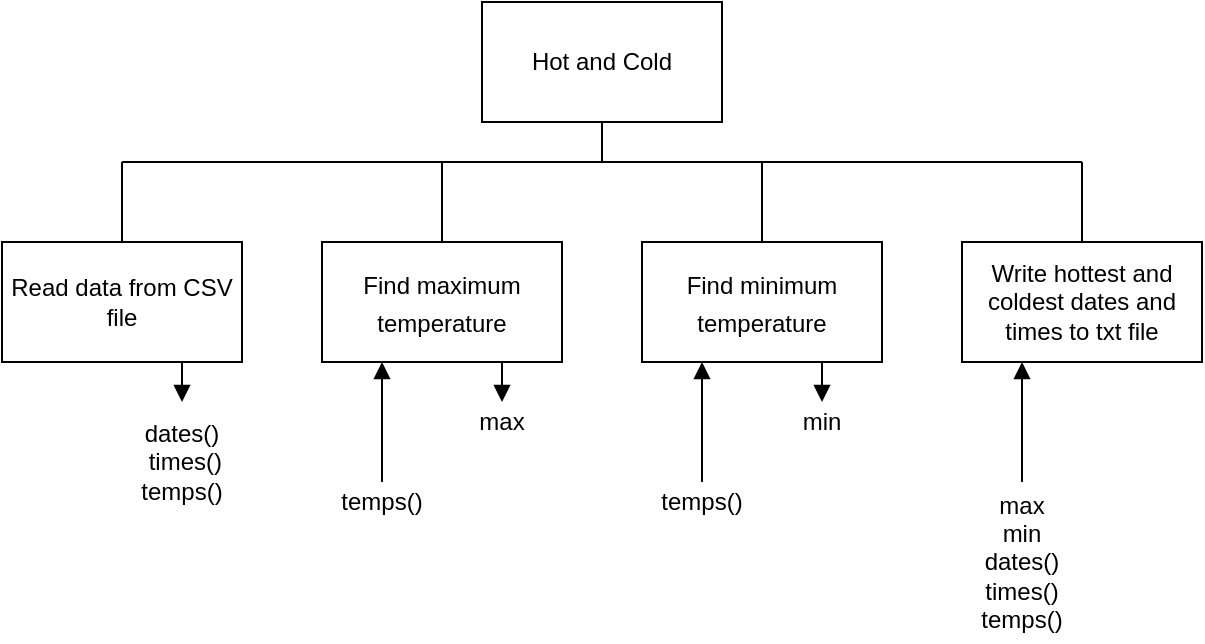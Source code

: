 <mxfile version="20.3.0" type="device" pages="3"><diagram name="Hot &amp; Cold" id="cl8i8KJyAoIzoCyJI0mC"><mxGraphModel dx="870" dy="697" grid="1" gridSize="10" guides="1" tooltips="1" connect="1" arrows="1" fold="1" page="1" pageScale="1" pageWidth="1169" pageHeight="827" math="0" shadow="0"><root><mxCell id="smLVVsibKz0jph2Osx5H-0"/><mxCell id="smLVVsibKz0jph2Osx5H-1" parent="smLVVsibKz0jph2Osx5H-0"/><mxCell id="39EUeBVWaO43WLmgeX-X-4" style="edgeStyle=orthogonalEdgeStyle;rounded=0;orthogonalLoop=1;jettySize=auto;html=1;exitX=0.5;exitY=1;exitDx=0;exitDy=0;endArrow=none;endFill=0;" parent="smLVVsibKz0jph2Osx5H-1" source="smLVVsibKz0jph2Osx5H-2" edge="1"><mxGeometry relative="1" as="geometry"><mxPoint x="520" y="240" as="targetPoint"/></mxGeometry></mxCell><mxCell id="smLVVsibKz0jph2Osx5H-2" value="Hot and Cold" style="rounded=0;whiteSpace=wrap;html=1;" parent="smLVVsibKz0jph2Osx5H-1" vertex="1"><mxGeometry x="460" y="160" width="120" height="60" as="geometry"/></mxCell><mxCell id="smLVVsibKz0jph2Osx5H-3" style="edgeStyle=orthogonalEdgeStyle;rounded=0;orthogonalLoop=1;jettySize=auto;html=1;exitX=0.75;exitY=1;exitDx=0;exitDy=0;endArrow=block;endFill=1;" parent="smLVVsibKz0jph2Osx5H-1" source="smLVVsibKz0jph2Osx5H-5" edge="1"><mxGeometry relative="1" as="geometry"><mxPoint x="310" y="360" as="targetPoint"/></mxGeometry></mxCell><mxCell id="smLVVsibKz0jph2Osx5H-4" style="edgeStyle=orthogonalEdgeStyle;rounded=0;orthogonalLoop=1;jettySize=auto;html=1;exitX=0.5;exitY=0;exitDx=0;exitDy=0;startArrow=none;startFill=0;endArrow=none;endFill=0;" parent="smLVVsibKz0jph2Osx5H-1" source="smLVVsibKz0jph2Osx5H-5" edge="1"><mxGeometry relative="1" as="geometry"><mxPoint x="280" y="240" as="targetPoint"/></mxGeometry></mxCell><mxCell id="smLVVsibKz0jph2Osx5H-5" value="Read data from CSV file" style="rounded=0;whiteSpace=wrap;html=1;" parent="smLVVsibKz0jph2Osx5H-1" vertex="1"><mxGeometry x="220" y="280" width="120" height="60" as="geometry"/></mxCell><mxCell id="smLVVsibKz0jph2Osx5H-6" value="dates()&lt;br&gt;&amp;nbsp;times()&lt;br&gt;temps()" style="text;html=1;strokeColor=none;fillColor=none;align=center;verticalAlign=middle;whiteSpace=wrap;rounded=0;" parent="smLVVsibKz0jph2Osx5H-1" vertex="1"><mxGeometry x="270" y="360" width="80" height="60" as="geometry"/></mxCell><mxCell id="smLVVsibKz0jph2Osx5H-13" style="edgeStyle=orthogonalEdgeStyle;rounded=0;orthogonalLoop=1;jettySize=auto;html=1;exitX=0.25;exitY=1;exitDx=0;exitDy=0;startArrow=block;startFill=1;endArrow=none;endFill=0;" parent="smLVVsibKz0jph2Osx5H-1" source="smLVVsibKz0jph2Osx5H-15" edge="1"><mxGeometry relative="1" as="geometry"><mxPoint x="730" y="400" as="targetPoint"/></mxGeometry></mxCell><mxCell id="smLVVsibKz0jph2Osx5H-14" style="edgeStyle=orthogonalEdgeStyle;rounded=0;orthogonalLoop=1;jettySize=auto;html=1;exitX=0.5;exitY=0;exitDx=0;exitDy=0;startArrow=none;startFill=0;endArrow=none;endFill=0;" parent="smLVVsibKz0jph2Osx5H-1" source="smLVVsibKz0jph2Osx5H-15" edge="1"><mxGeometry relative="1" as="geometry"><mxPoint x="760" y="240" as="targetPoint"/></mxGeometry></mxCell><mxCell id="smLVVsibKz0jph2Osx5H-15" value="Write hottest and coldest dates and times to txt file" style="rounded=0;whiteSpace=wrap;html=1;" parent="smLVVsibKz0jph2Osx5H-1" vertex="1"><mxGeometry x="700" y="280" width="120" height="60" as="geometry"/></mxCell><mxCell id="smLVVsibKz0jph2Osx5H-16" value="max&lt;br&gt;min&lt;br&gt;dates()&lt;br&gt;times()&lt;br&gt;temps()" style="text;html=1;strokeColor=none;fillColor=none;align=center;verticalAlign=middle;whiteSpace=wrap;rounded=0;" parent="smLVVsibKz0jph2Osx5H-1" vertex="1"><mxGeometry x="690" y="400" width="80" height="80" as="geometry"/></mxCell><mxCell id="smLVVsibKz0jph2Osx5H-17" style="edgeStyle=orthogonalEdgeStyle;rounded=0;orthogonalLoop=1;jettySize=auto;html=1;exitX=0.25;exitY=1;exitDx=0;exitDy=0;startArrow=block;startFill=1;endArrow=none;endFill=0;" parent="smLVVsibKz0jph2Osx5H-1" source="smLVVsibKz0jph2Osx5H-20" edge="1"><mxGeometry relative="1" as="geometry"><mxPoint x="410" y="400" as="targetPoint"/></mxGeometry></mxCell><mxCell id="smLVVsibKz0jph2Osx5H-18" style="edgeStyle=orthogonalEdgeStyle;rounded=0;orthogonalLoop=1;jettySize=auto;html=1;exitX=0.75;exitY=1;exitDx=0;exitDy=0;startArrow=none;startFill=0;endArrow=block;endFill=1;" parent="smLVVsibKz0jph2Osx5H-1" source="smLVVsibKz0jph2Osx5H-20" edge="1"><mxGeometry relative="1" as="geometry"><mxPoint x="470" y="360" as="targetPoint"/></mxGeometry></mxCell><mxCell id="39EUeBVWaO43WLmgeX-X-5" style="edgeStyle=orthogonalEdgeStyle;rounded=0;orthogonalLoop=1;jettySize=auto;html=1;exitX=0.5;exitY=0;exitDx=0;exitDy=0;endArrow=none;endFill=0;" parent="smLVVsibKz0jph2Osx5H-1" source="smLVVsibKz0jph2Osx5H-20" edge="1"><mxGeometry relative="1" as="geometry"><mxPoint x="440" y="240" as="targetPoint"/></mxGeometry></mxCell><mxCell id="smLVVsibKz0jph2Osx5H-20" value="&lt;h3 class=&quot;LC20lb DKV0Md&quot; style=&quot;background-color: rgb(255 , 255 , 255) ; font-weight: normal ; margin: 0px 0px 3px ; padding: 4px 0px 0px ; display: inline-block ; line-height: 1.3&quot;&gt;&lt;font style=&quot;font-size: 12px&quot;&gt;Find maximum temperature&lt;/font&gt;&lt;br&gt;&lt;/h3&gt;" style="rounded=0;whiteSpace=wrap;html=1;" parent="smLVVsibKz0jph2Osx5H-1" vertex="1"><mxGeometry x="380" y="280" width="120" height="60" as="geometry"/></mxCell><mxCell id="smLVVsibKz0jph2Osx5H-21" style="edgeStyle=orthogonalEdgeStyle;rounded=0;orthogonalLoop=1;jettySize=auto;html=1;exitX=0.25;exitY=1;exitDx=0;exitDy=0;startArrow=block;startFill=1;endArrow=none;endFill=0;" parent="smLVVsibKz0jph2Osx5H-1" source="smLVVsibKz0jph2Osx5H-24" edge="1"><mxGeometry relative="1" as="geometry"><mxPoint x="570" y="400" as="targetPoint"/></mxGeometry></mxCell><mxCell id="smLVVsibKz0jph2Osx5H-22" style="edgeStyle=orthogonalEdgeStyle;rounded=0;orthogonalLoop=1;jettySize=auto;html=1;exitX=0.75;exitY=1;exitDx=0;exitDy=0;startArrow=none;startFill=0;endArrow=block;endFill=1;" parent="smLVVsibKz0jph2Osx5H-1" source="smLVVsibKz0jph2Osx5H-24" edge="1"><mxGeometry relative="1" as="geometry"><mxPoint x="630" y="360" as="targetPoint"/></mxGeometry></mxCell><mxCell id="smLVVsibKz0jph2Osx5H-23" style="edgeStyle=orthogonalEdgeStyle;rounded=0;orthogonalLoop=1;jettySize=auto;html=1;exitX=0.5;exitY=0;exitDx=0;exitDy=0;startArrow=none;startFill=0;endArrow=none;endFill=0;" parent="smLVVsibKz0jph2Osx5H-1" source="smLVVsibKz0jph2Osx5H-24" edge="1"><mxGeometry relative="1" as="geometry"><mxPoint x="600" y="240" as="targetPoint"/><Array as="points"><mxPoint x="600" y="240"/></Array></mxGeometry></mxCell><mxCell id="smLVVsibKz0jph2Osx5H-24" value="&lt;h3 class=&quot;LC20lb DKV0Md&quot; style=&quot;background-color: rgb(255 , 255 , 255) ; font-weight: normal ; margin: 0px 0px 3px ; padding: 4px 0px 0px ; display: inline-block ; line-height: 1.3&quot;&gt;&lt;font style=&quot;font-size: 12px&quot;&gt;Find minimum temperature&lt;/font&gt;&lt;br&gt;&lt;/h3&gt;" style="rounded=0;whiteSpace=wrap;html=1;" parent="smLVVsibKz0jph2Osx5H-1" vertex="1"><mxGeometry x="540" y="280" width="120" height="60" as="geometry"/></mxCell><mxCell id="smLVVsibKz0jph2Osx5H-25" value="temps()" style="text;html=1;strokeColor=none;fillColor=none;align=center;verticalAlign=middle;whiteSpace=wrap;rounded=0;" parent="smLVVsibKz0jph2Osx5H-1" vertex="1"><mxGeometry x="380" y="400" width="60" height="20" as="geometry"/></mxCell><mxCell id="smLVVsibKz0jph2Osx5H-26" value="temps()" style="text;html=1;strokeColor=none;fillColor=none;align=center;verticalAlign=middle;whiteSpace=wrap;rounded=0;" parent="smLVVsibKz0jph2Osx5H-1" vertex="1"><mxGeometry x="540" y="400" width="60" height="20" as="geometry"/></mxCell><mxCell id="smLVVsibKz0jph2Osx5H-27" value="max" style="text;html=1;strokeColor=none;fillColor=none;align=center;verticalAlign=middle;whiteSpace=wrap;rounded=0;" parent="smLVVsibKz0jph2Osx5H-1" vertex="1"><mxGeometry x="440" y="360" width="60" height="20" as="geometry"/></mxCell><mxCell id="smLVVsibKz0jph2Osx5H-28" value="min" style="text;html=1;strokeColor=none;fillColor=none;align=center;verticalAlign=middle;whiteSpace=wrap;rounded=0;" parent="smLVVsibKz0jph2Osx5H-1" vertex="1"><mxGeometry x="600" y="360" width="60" height="20" as="geometry"/></mxCell><mxCell id="smLVVsibKz0jph2Osx5H-29" value="" style="endArrow=none;html=1;" parent="smLVVsibKz0jph2Osx5H-1" edge="1"><mxGeometry width="50" height="50" relative="1" as="geometry"><mxPoint x="280" y="240" as="sourcePoint"/><mxPoint x="760" y="240" as="targetPoint"/></mxGeometry></mxCell></root></mxGraphModel></diagram><diagram id="GEIKVrMRUvq6oIpU4jSj" name="Arrays"><mxGraphModel dx="870" dy="697" grid="1" gridSize="10" guides="1" tooltips="1" connect="1" arrows="1" fold="1" page="1" pageScale="1" pageWidth="1169" pageHeight="827" math="0" shadow="0"><root><mxCell id="0"/><mxCell id="1" parent="0"/><mxCell id="vTOgBfjRMr6ze91Jy9Ro-1" value="Convert dataset from&amp;nbsp;&lt;span style=&quot;color: rgb(51 , 51 , 51) ; font-family: sans-serif ; text-align: left ; background-color: rgb(255 , 255 , 255)&quot;&gt;°&lt;/span&gt;F &lt;font&gt;to&lt;font&gt;&amp;nbsp;&lt;h3 class=&quot;LC20lb DKV0Md&quot; style=&quot;text-align: left ; background-color: rgb(255 , 255 , 255) ; font-weight: normal ; margin: 0px 0px 3px ; padding: 4px 0px 0px ; display: inline-block ; line-height: 1.3&quot;&gt;&lt;span style=&quot;font-size: 12px ; color: rgb(51 , 51 , 51) ; font-family: sans-serif&quot;&gt;°&lt;/span&gt;&lt;font style=&quot;font-size: 12px&quot;&gt;C&lt;/font&gt;&lt;/h3&gt;&lt;/font&gt;&lt;/font&gt;" style="rounded=0;whiteSpace=wrap;html=1;" parent="1" vertex="1"><mxGeometry x="460" y="160" width="120" height="60" as="geometry"/></mxCell><mxCell id="vTOgBfjRMr6ze91Jy9Ro-3" style="edgeStyle=orthogonalEdgeStyle;rounded=0;orthogonalLoop=1;jettySize=auto;html=1;exitX=0.75;exitY=1;exitDx=0;exitDy=0;endArrow=block;endFill=1;" parent="1" source="vTOgBfjRMr6ze91Jy9Ro-2" edge="1"><mxGeometry relative="1" as="geometry"><mxPoint x="310" y="360" as="targetPoint"/></mxGeometry></mxCell><mxCell id="56iakzuCjyVkOygs8L9C-9" style="edgeStyle=orthogonalEdgeStyle;rounded=0;orthogonalLoop=1;jettySize=auto;html=1;exitX=0.5;exitY=0;exitDx=0;exitDy=0;startArrow=none;startFill=0;endArrow=none;endFill=0;" parent="1" source="vTOgBfjRMr6ze91Jy9Ro-2" edge="1"><mxGeometry relative="1" as="geometry"><mxPoint x="280" y="240" as="targetPoint"/></mxGeometry></mxCell><mxCell id="vTOgBfjRMr6ze91Jy9Ro-2" value="Read data from CSV file" style="rounded=0;whiteSpace=wrap;html=1;" parent="1" vertex="1"><mxGeometry x="220" y="280" width="120" height="60" as="geometry"/></mxCell><mxCell id="vTOgBfjRMr6ze91Jy9Ro-4" value="tempDate(),&lt;br&gt;&amp;nbsp;tempTime(),&lt;br&gt;tempF()" style="text;html=1;strokeColor=none;fillColor=none;align=center;verticalAlign=middle;whiteSpace=wrap;rounded=0;" parent="1" vertex="1"><mxGeometry x="270" y="360" width="80" height="70" as="geometry"/></mxCell><mxCell id="vTOgBfjRMr6ze91Jy9Ro-6" style="edgeStyle=orthogonalEdgeStyle;rounded=0;orthogonalLoop=1;jettySize=auto;html=1;exitX=0.75;exitY=1;exitDx=0;exitDy=0;endArrow=block;endFill=1;" parent="1" source="vTOgBfjRMr6ze91Jy9Ro-5" edge="1"><mxGeometry relative="1" as="geometry"><mxPoint x="430" y="520" as="targetPoint"/></mxGeometry></mxCell><mxCell id="vTOgBfjRMr6ze91Jy9Ro-7" style="edgeStyle=orthogonalEdgeStyle;rounded=0;orthogonalLoop=1;jettySize=auto;html=1;exitX=0.25;exitY=1;exitDx=0;exitDy=0;endArrow=none;endFill=0;startArrow=block;startFill=1;" parent="1" source="vTOgBfjRMr6ze91Jy9Ro-5" edge="1"><mxGeometry relative="1" as="geometry"><mxPoint x="370" y="560" as="targetPoint"/></mxGeometry></mxCell><mxCell id="56iakzuCjyVkOygs8L9C-10" style="edgeStyle=orthogonalEdgeStyle;rounded=0;orthogonalLoop=1;jettySize=auto;html=1;exitX=0.5;exitY=0;exitDx=0;exitDy=0;startArrow=none;startFill=0;endArrow=none;endFill=0;" parent="1" source="vTOgBfjRMr6ze91Jy9Ro-5" edge="1"><mxGeometry relative="1" as="geometry"><mxPoint x="400" y="240" as="targetPoint"/></mxGeometry></mxCell><mxCell id="vTOgBfjRMr6ze91Jy9Ro-5" value="&lt;font style=&quot;font-size: 12px&quot;&gt;Convert values from&amp;nbsp;&lt;span style=&quot;color: rgb(51 , 51 , 51) ; font-family: sans-serif ; text-align: left ; background-color: rgb(255 , 255 , 255)&quot;&gt;°&lt;/span&gt;F&amp;nbsp;&lt;/font&gt;&lt;font style=&quot;font-size: 12px&quot;&gt;to&amp;nbsp;&lt;/font&gt;&lt;h3 class=&quot;LC20lb DKV0Md&quot; style=&quot;text-align: left ; background-color: rgb(255 , 255 , 255) ; font-weight: normal ; margin: 0px 0px 3px ; padding: 4px 0px 0px ; display: inline-block ; line-height: 1.3&quot;&gt;&lt;font style=&quot;font-size: 12px&quot;&gt;&lt;span style=&quot;color: rgb(51 , 51 , 51) ; font-family: sans-serif&quot;&gt;°&lt;/span&gt;C (1 dp)&lt;/font&gt;&lt;br&gt;&lt;/h3&gt;" style="rounded=0;whiteSpace=wrap;html=1;" parent="1" vertex="1"><mxGeometry x="340" y="440" width="120" height="60" as="geometry"/></mxCell><mxCell id="vTOgBfjRMr6ze91Jy9Ro-8" value="tempF()" style="text;html=1;strokeColor=none;fillColor=none;align=center;verticalAlign=middle;whiteSpace=wrap;rounded=0;rotation=0;" parent="1" vertex="1"><mxGeometry x="340" y="560" width="60" height="20" as="geometry"/></mxCell><mxCell id="vTOgBfjRMr6ze91Jy9Ro-9" value="tempC()" style="text;html=1;strokeColor=none;fillColor=none;align=center;verticalAlign=middle;whiteSpace=wrap;rounded=0;" parent="1" vertex="1"><mxGeometry x="400" y="520" width="60" height="20" as="geometry"/></mxCell><mxCell id="vTOgBfjRMr6ze91Jy9Ro-12" style="edgeStyle=orthogonalEdgeStyle;rounded=0;orthogonalLoop=1;jettySize=auto;html=1;exitX=0.25;exitY=1;exitDx=0;exitDy=0;startArrow=block;startFill=1;endArrow=none;endFill=0;" parent="1" source="vTOgBfjRMr6ze91Jy9Ro-11" edge="1"><mxGeometry relative="1" as="geometry"><mxPoint x="730" y="400" as="targetPoint"/></mxGeometry></mxCell><mxCell id="56iakzuCjyVkOygs8L9C-13" style="edgeStyle=orthogonalEdgeStyle;rounded=0;orthogonalLoop=1;jettySize=auto;html=1;exitX=0.5;exitY=0;exitDx=0;exitDy=0;startArrow=none;startFill=0;endArrow=none;endFill=0;" parent="1" source="vTOgBfjRMr6ze91Jy9Ro-11" edge="1"><mxGeometry relative="1" as="geometry"><mxPoint x="760" y="240" as="targetPoint"/></mxGeometry></mxCell><mxCell id="vTOgBfjRMr6ze91Jy9Ro-11" value="Write data to CSV file" style="rounded=0;whiteSpace=wrap;html=1;" parent="1" vertex="1"><mxGeometry x="700" y="280" width="120" height="60" as="geometry"/></mxCell><mxCell id="vTOgBfjRMr6ze91Jy9Ro-13" value="maxTemp, minTemp, tempDate(), tempTime(), tempC()" style="text;html=1;strokeColor=none;fillColor=none;align=left;verticalAlign=middle;whiteSpace=wrap;rounded=0;" parent="1" vertex="1"><mxGeometry x="690" y="400" width="180" height="30" as="geometry"/></mxCell><mxCell id="MWNbokgAT4LABKzujRPD-3" style="edgeStyle=orthogonalEdgeStyle;rounded=0;orthogonalLoop=1;jettySize=auto;html=1;exitX=0.25;exitY=1;exitDx=0;exitDy=0;startArrow=block;startFill=1;endArrow=none;endFill=0;" parent="1" source="MWNbokgAT4LABKzujRPD-1" edge="1"><mxGeometry relative="1" as="geometry"><mxPoint x="490" y="400" as="targetPoint"/></mxGeometry></mxCell><mxCell id="MWNbokgAT4LABKzujRPD-4" style="edgeStyle=orthogonalEdgeStyle;rounded=0;orthogonalLoop=1;jettySize=auto;html=1;exitX=0.75;exitY=1;exitDx=0;exitDy=0;startArrow=none;startFill=0;endArrow=block;endFill=1;" parent="1" source="MWNbokgAT4LABKzujRPD-1" edge="1"><mxGeometry relative="1" as="geometry"><mxPoint x="550" y="360" as="targetPoint"/></mxGeometry></mxCell><mxCell id="56iakzuCjyVkOygs8L9C-11" style="edgeStyle=orthogonalEdgeStyle;rounded=0;orthogonalLoop=1;jettySize=auto;html=1;exitX=0.5;exitY=0;exitDx=0;exitDy=0;startArrow=none;startFill=0;endArrow=none;endFill=0;entryX=0.5;entryY=1;entryDx=0;entryDy=0;" parent="1" source="MWNbokgAT4LABKzujRPD-1" target="vTOgBfjRMr6ze91Jy9Ro-1" edge="1"><mxGeometry relative="1" as="geometry"><mxPoint x="520" y="240" as="targetPoint"/></mxGeometry></mxCell><mxCell id="MWNbokgAT4LABKzujRPD-1" value="&lt;h3 class=&quot;LC20lb DKV0Md&quot; style=&quot;background-color: rgb(255 , 255 , 255) ; font-weight: normal ; margin: 0px 0px 3px ; padding: 4px 0px 0px ; display: inline-block ; line-height: 1.3&quot;&gt;&lt;font style=&quot;font-size: 12px&quot;&gt;Find maximum temperature&lt;/font&gt;&lt;br&gt;&lt;/h3&gt;" style="rounded=0;whiteSpace=wrap;html=1;" parent="1" vertex="1"><mxGeometry x="460" y="280" width="120" height="60" as="geometry"/></mxCell><mxCell id="MWNbokgAT4LABKzujRPD-5" style="edgeStyle=orthogonalEdgeStyle;rounded=0;orthogonalLoop=1;jettySize=auto;html=1;exitX=0.25;exitY=1;exitDx=0;exitDy=0;startArrow=block;startFill=1;endArrow=none;endFill=0;" parent="1" source="MWNbokgAT4LABKzujRPD-2" edge="1"><mxGeometry relative="1" as="geometry"><mxPoint x="610" y="560" as="targetPoint"/></mxGeometry></mxCell><mxCell id="MWNbokgAT4LABKzujRPD-6" style="edgeStyle=orthogonalEdgeStyle;rounded=0;orthogonalLoop=1;jettySize=auto;html=1;exitX=0.75;exitY=1;exitDx=0;exitDy=0;startArrow=none;startFill=0;endArrow=block;endFill=1;" parent="1" source="MWNbokgAT4LABKzujRPD-2" edge="1"><mxGeometry relative="1" as="geometry"><mxPoint x="670" y="520" as="targetPoint"/></mxGeometry></mxCell><mxCell id="56iakzuCjyVkOygs8L9C-12" style="edgeStyle=orthogonalEdgeStyle;rounded=0;orthogonalLoop=1;jettySize=auto;html=1;exitX=0.5;exitY=0;exitDx=0;exitDy=0;startArrow=none;startFill=0;endArrow=none;endFill=0;" parent="1" source="MWNbokgAT4LABKzujRPD-2" edge="1"><mxGeometry relative="1" as="geometry"><mxPoint x="640" y="240" as="targetPoint"/></mxGeometry></mxCell><mxCell id="MWNbokgAT4LABKzujRPD-2" value="&lt;h3 class=&quot;LC20lb DKV0Md&quot; style=&quot;background-color: rgb(255 , 255 , 255) ; font-weight: normal ; margin: 0px 0px 3px ; padding: 4px 0px 0px ; display: inline-block ; line-height: 1.3&quot;&gt;&lt;font style=&quot;font-size: 12px&quot;&gt;Find minimum temperature&lt;/font&gt;&lt;br&gt;&lt;/h3&gt;" style="rounded=0;whiteSpace=wrap;html=1;" parent="1" vertex="1"><mxGeometry x="580" y="440" width="120" height="60" as="geometry"/></mxCell><mxCell id="56iakzuCjyVkOygs8L9C-2" value="tempC()" style="text;html=1;strokeColor=none;fillColor=none;align=center;verticalAlign=middle;whiteSpace=wrap;rounded=0;" parent="1" vertex="1"><mxGeometry x="460" y="400" width="60" height="20" as="geometry"/></mxCell><mxCell id="56iakzuCjyVkOygs8L9C-4" value="tempC()" style="text;html=1;strokeColor=none;fillColor=none;align=center;verticalAlign=middle;whiteSpace=wrap;rounded=0;" parent="1" vertex="1"><mxGeometry x="580" y="560" width="60" height="20" as="geometry"/></mxCell><mxCell id="56iakzuCjyVkOygs8L9C-5" value="maxTemp" style="text;html=1;strokeColor=none;fillColor=none;align=center;verticalAlign=middle;whiteSpace=wrap;rounded=0;" parent="1" vertex="1"><mxGeometry x="520" y="360" width="60" height="20" as="geometry"/></mxCell><mxCell id="56iakzuCjyVkOygs8L9C-6" value="minTemp" style="text;html=1;strokeColor=none;fillColor=none;align=center;verticalAlign=middle;whiteSpace=wrap;rounded=0;" parent="1" vertex="1"><mxGeometry x="650" y="520" width="40" height="20" as="geometry"/></mxCell><mxCell id="56iakzuCjyVkOygs8L9C-8" value="" style="endArrow=none;html=1;" parent="1" edge="1"><mxGeometry width="50" height="50" relative="1" as="geometry"><mxPoint x="280" y="240" as="sourcePoint"/><mxPoint x="760" y="240" as="targetPoint"/></mxGeometry></mxCell></root></mxGraphModel></diagram><diagram id="yCU-_9ZWgA6TcoFRla9V" name="Records"><mxGraphModel dx="870" dy="697" grid="1" gridSize="10" guides="1" tooltips="1" connect="1" arrows="1" fold="1" page="1" pageScale="1" pageWidth="1169" pageHeight="827" math="0" shadow="0"><root><mxCell id="0"/><mxCell id="1" parent="0"/><mxCell id="vTOgBfjRMr6ze91Jy9Ro-1" value="Convert dataset from&amp;nbsp;&lt;span style=&quot;color: rgb(51 , 51 , 51) ; font-family: sans-serif ; text-align: left ; background-color: rgb(255 , 255 , 255)&quot;&gt;°&lt;/span&gt;F &lt;font&gt;to&lt;font&gt;&amp;nbsp;&lt;h3 class=&quot;LC20lb DKV0Md&quot; style=&quot;text-align: left ; background-color: rgb(255 , 255 , 255) ; font-weight: normal ; margin: 0px 0px 3px ; padding: 4px 0px 0px ; display: inline-block ; line-height: 1.3&quot;&gt;&lt;span style=&quot;font-size: 12px ; color: rgb(51 , 51 , 51) ; font-family: sans-serif&quot;&gt;°&lt;/span&gt;&lt;font style=&quot;font-size: 12px&quot;&gt;C&lt;/font&gt;&lt;/h3&gt;&lt;/font&gt;&lt;/font&gt;" style="rounded=0;whiteSpace=wrap;html=1;" parent="1" vertex="1"><mxGeometry x="460" y="160" width="120" height="60" as="geometry"/></mxCell><mxCell id="vTOgBfjRMr6ze91Jy9Ro-3" style="edgeStyle=orthogonalEdgeStyle;rounded=0;orthogonalLoop=1;jettySize=auto;html=1;exitX=0.75;exitY=1;exitDx=0;exitDy=0;endArrow=block;endFill=1;" parent="1" source="vTOgBfjRMr6ze91Jy9Ro-2" edge="1"><mxGeometry relative="1" as="geometry"><mxPoint x="310" y="360" as="targetPoint"/></mxGeometry></mxCell><mxCell id="56iakzuCjyVkOygs8L9C-9" style="edgeStyle=orthogonalEdgeStyle;rounded=0;orthogonalLoop=1;jettySize=auto;html=1;exitX=0.5;exitY=0;exitDx=0;exitDy=0;startArrow=none;startFill=0;endArrow=none;endFill=0;" parent="1" source="vTOgBfjRMr6ze91Jy9Ro-2" edge="1"><mxGeometry relative="1" as="geometry"><mxPoint x="280" y="240" as="targetPoint"/></mxGeometry></mxCell><mxCell id="vTOgBfjRMr6ze91Jy9Ro-2" value="Read data from CSV file" style="rounded=0;whiteSpace=wrap;html=1;" parent="1" vertex="1"><mxGeometry x="220" y="280" width="120" height="60" as="geometry"/></mxCell><mxCell id="vTOgBfjRMr6ze91Jy9Ro-4" value="tempF(date, time, temp)" style="text;html=1;strokeColor=none;fillColor=none;align=center;verticalAlign=middle;whiteSpace=wrap;rounded=0;" parent="1" vertex="1"><mxGeometry x="230" y="360" width="160" height="20" as="geometry"/></mxCell><mxCell id="vTOgBfjRMr6ze91Jy9Ro-6" style="edgeStyle=orthogonalEdgeStyle;rounded=0;orthogonalLoop=1;jettySize=auto;html=1;exitX=0.75;exitY=1;exitDx=0;exitDy=0;endArrow=block;endFill=1;" parent="1" source="vTOgBfjRMr6ze91Jy9Ro-5" edge="1"><mxGeometry relative="1" as="geometry"><mxPoint x="430" y="520" as="targetPoint"/></mxGeometry></mxCell><mxCell id="vTOgBfjRMr6ze91Jy9Ro-7" style="edgeStyle=orthogonalEdgeStyle;rounded=0;orthogonalLoop=1;jettySize=auto;html=1;exitX=0.25;exitY=1;exitDx=0;exitDy=0;endArrow=none;endFill=0;startArrow=block;startFill=1;" parent="1" source="vTOgBfjRMr6ze91Jy9Ro-5" edge="1"><mxGeometry relative="1" as="geometry"><mxPoint x="370" y="560" as="targetPoint"/></mxGeometry></mxCell><mxCell id="56iakzuCjyVkOygs8L9C-10" style="edgeStyle=orthogonalEdgeStyle;rounded=0;orthogonalLoop=1;jettySize=auto;html=1;exitX=0.5;exitY=0;exitDx=0;exitDy=0;startArrow=none;startFill=0;endArrow=none;endFill=0;" parent="1" source="vTOgBfjRMr6ze91Jy9Ro-5" edge="1"><mxGeometry relative="1" as="geometry"><mxPoint x="400" y="240" as="targetPoint"/></mxGeometry></mxCell><mxCell id="vTOgBfjRMr6ze91Jy9Ro-5" value="&lt;font style=&quot;font-size: 12px&quot;&gt;Convert values from&amp;nbsp;&lt;span style=&quot;color: rgb(51 , 51 , 51) ; font-family: sans-serif ; text-align: left ; background-color: rgb(255 , 255 , 255)&quot;&gt;°&lt;/span&gt;F&amp;nbsp;&lt;/font&gt;&lt;font style=&quot;font-size: 12px&quot;&gt;to&amp;nbsp;&lt;/font&gt;&lt;h3 class=&quot;LC20lb DKV0Md&quot; style=&quot;text-align: left ; background-color: rgb(255 , 255 , 255) ; font-weight: normal ; margin: 0px 0px 3px ; padding: 4px 0px 0px ; display: inline-block ; line-height: 1.3&quot;&gt;&lt;font style=&quot;font-size: 12px&quot;&gt;&lt;span style=&quot;color: rgb(51 , 51 , 51) ; font-family: sans-serif&quot;&gt;°&lt;/span&gt;C (1 dp)&lt;/font&gt;&lt;br&gt;&lt;/h3&gt;" style="rounded=0;whiteSpace=wrap;html=1;" parent="1" vertex="1"><mxGeometry x="340" y="440" width="120" height="60" as="geometry"/></mxCell><mxCell id="vTOgBfjRMr6ze91Jy9Ro-12" style="edgeStyle=orthogonalEdgeStyle;rounded=0;orthogonalLoop=1;jettySize=auto;html=1;exitX=0.25;exitY=1;exitDx=0;exitDy=0;startArrow=block;startFill=1;endArrow=none;endFill=0;" parent="1" source="vTOgBfjRMr6ze91Jy9Ro-11" edge="1"><mxGeometry relative="1" as="geometry"><mxPoint x="730" y="400" as="targetPoint"/></mxGeometry></mxCell><mxCell id="56iakzuCjyVkOygs8L9C-13" style="edgeStyle=orthogonalEdgeStyle;rounded=0;orthogonalLoop=1;jettySize=auto;html=1;exitX=0.5;exitY=0;exitDx=0;exitDy=0;startArrow=none;startFill=0;endArrow=none;endFill=0;" parent="1" source="vTOgBfjRMr6ze91Jy9Ro-11" edge="1"><mxGeometry relative="1" as="geometry"><mxPoint x="760" y="240" as="targetPoint"/></mxGeometry></mxCell><mxCell id="vTOgBfjRMr6ze91Jy9Ro-11" value="Write data to CSV file" style="rounded=0;whiteSpace=wrap;html=1;" parent="1" vertex="1"><mxGeometry x="700" y="280" width="120" height="60" as="geometry"/></mxCell><mxCell id="vTOgBfjRMr6ze91Jy9Ro-13" value="maxTemp, minTemp,&lt;br&gt;&lt;div style=&quot;text-align: left&quot;&gt;&lt;span style=&quot;text-align: center&quot;&gt;tempC(date, time, temp)&lt;/span&gt;&lt;span style=&quot;color: rgba(0 , 0 , 0 , 0) ; font-family: monospace ; font-size: 0px&quot;&gt;mxGraphModel%3E%3Croot%3E%3CmxCell%20id%3D%220%22%2F%3E%3CmxCell%20id%3D%221%22%20parent%3D%220%22%2F%3E%3CmxCell%20id%3D%222%22%20value%3D%22tempData(date%2C%20time%2C%20tempC)%22%20style%3D%22text%3Bhtml%3D1%3BstrokeColor%3Dnone%3BfillColor%3Dnone%3Balign%3Dcenter%3BverticalAlign%3Dmiddle%3BwhiteSpace%3Dwrap%3Brounded%3D0%3B%22%20vertex%3D%221%22%20parent%3D%221%22%3E%3CmxGeometry%20x%3D%22380%22%20y%3D%22520%22%20width%3D%22160%22%20height%3D%2220%22%20as%3D%22geometry%22%2F%3E%3C%2FmxCell%3E%3C%2Froot%3E%3C%2FmxGraphModel%3E&lt;/span&gt;&lt;/div&gt;" style="text;html=1;strokeColor=none;fillColor=none;align=left;verticalAlign=middle;whiteSpace=wrap;rounded=0;" parent="1" vertex="1"><mxGeometry x="660" y="400" width="140" height="30" as="geometry"/></mxCell><mxCell id="MWNbokgAT4LABKzujRPD-3" style="edgeStyle=orthogonalEdgeStyle;rounded=0;orthogonalLoop=1;jettySize=auto;html=1;exitX=0.25;exitY=1;exitDx=0;exitDy=0;startArrow=block;startFill=1;endArrow=none;endFill=0;" parent="1" source="MWNbokgAT4LABKzujRPD-1" edge="1"><mxGeometry relative="1" as="geometry"><mxPoint x="490" y="400" as="targetPoint"/></mxGeometry></mxCell><mxCell id="MWNbokgAT4LABKzujRPD-4" style="edgeStyle=orthogonalEdgeStyle;rounded=0;orthogonalLoop=1;jettySize=auto;html=1;exitX=0.75;exitY=1;exitDx=0;exitDy=0;startArrow=none;startFill=0;endArrow=block;endFill=1;" parent="1" source="MWNbokgAT4LABKzujRPD-1" edge="1"><mxGeometry relative="1" as="geometry"><mxPoint x="550" y="360" as="targetPoint"/></mxGeometry></mxCell><mxCell id="56iakzuCjyVkOygs8L9C-11" style="edgeStyle=orthogonalEdgeStyle;rounded=0;orthogonalLoop=1;jettySize=auto;html=1;exitX=0.5;exitY=0;exitDx=0;exitDy=0;startArrow=none;startFill=0;endArrow=none;endFill=0;entryX=0.5;entryY=1;entryDx=0;entryDy=0;" parent="1" source="MWNbokgAT4LABKzujRPD-1" target="vTOgBfjRMr6ze91Jy9Ro-1" edge="1"><mxGeometry relative="1" as="geometry"><mxPoint x="520" y="240" as="targetPoint"/></mxGeometry></mxCell><mxCell id="MWNbokgAT4LABKzujRPD-1" value="&lt;h3 class=&quot;LC20lb DKV0Md&quot; style=&quot;background-color: rgb(255 , 255 , 255) ; font-weight: normal ; margin: 0px 0px 3px ; padding: 4px 0px 0px ; display: inline-block ; line-height: 1.3&quot;&gt;&lt;font style=&quot;font-size: 12px&quot;&gt;Find maximum temperature&lt;/font&gt;&lt;br&gt;&lt;/h3&gt;" style="rounded=0;whiteSpace=wrap;html=1;" parent="1" vertex="1"><mxGeometry x="460" y="280" width="120" height="60" as="geometry"/></mxCell><mxCell id="MWNbokgAT4LABKzujRPD-5" style="edgeStyle=orthogonalEdgeStyle;rounded=0;orthogonalLoop=1;jettySize=auto;html=1;exitX=0.25;exitY=1;exitDx=0;exitDy=0;startArrow=block;startFill=1;endArrow=none;endFill=0;" parent="1" source="MWNbokgAT4LABKzujRPD-2" edge="1"><mxGeometry relative="1" as="geometry"><mxPoint x="610" y="560" as="targetPoint"/></mxGeometry></mxCell><mxCell id="MWNbokgAT4LABKzujRPD-6" style="edgeStyle=orthogonalEdgeStyle;rounded=0;orthogonalLoop=1;jettySize=auto;html=1;exitX=0.75;exitY=1;exitDx=0;exitDy=0;startArrow=none;startFill=0;endArrow=block;endFill=1;" parent="1" source="MWNbokgAT4LABKzujRPD-2" edge="1"><mxGeometry relative="1" as="geometry"><mxPoint x="670" y="520" as="targetPoint"/></mxGeometry></mxCell><mxCell id="56iakzuCjyVkOygs8L9C-12" style="edgeStyle=orthogonalEdgeStyle;rounded=0;orthogonalLoop=1;jettySize=auto;html=1;exitX=0.5;exitY=0;exitDx=0;exitDy=0;startArrow=none;startFill=0;endArrow=none;endFill=0;" parent="1" source="MWNbokgAT4LABKzujRPD-2" edge="1"><mxGeometry relative="1" as="geometry"><mxPoint x="640" y="240" as="targetPoint"/></mxGeometry></mxCell><mxCell id="MWNbokgAT4LABKzujRPD-2" value="&lt;h3 class=&quot;LC20lb DKV0Md&quot; style=&quot;background-color: rgb(255 , 255 , 255) ; font-weight: normal ; margin: 0px 0px 3px ; padding: 4px 0px 0px ; display: inline-block ; line-height: 1.3&quot;&gt;&lt;font style=&quot;font-size: 12px&quot;&gt;Find minimum temperature&lt;/font&gt;&lt;br&gt;&lt;/h3&gt;" style="rounded=0;whiteSpace=wrap;html=1;" parent="1" vertex="1"><mxGeometry x="580" y="440" width="120" height="60" as="geometry"/></mxCell><mxCell id="56iakzuCjyVkOygs8L9C-5" value="maxTemp" style="text;html=1;strokeColor=none;fillColor=none;align=center;verticalAlign=middle;whiteSpace=wrap;rounded=0;" parent="1" vertex="1"><mxGeometry x="530" y="360" width="40" height="20" as="geometry"/></mxCell><mxCell id="56iakzuCjyVkOygs8L9C-6" value="minTemp" style="text;html=1;strokeColor=none;fillColor=none;align=center;verticalAlign=middle;whiteSpace=wrap;rounded=0;" parent="1" vertex="1"><mxGeometry x="650" y="520" width="40" height="20" as="geometry"/></mxCell><mxCell id="56iakzuCjyVkOygs8L9C-8" value="" style="endArrow=none;html=1;" parent="1" edge="1"><mxGeometry width="50" height="50" relative="1" as="geometry"><mxPoint x="280" y="240" as="sourcePoint"/><mxPoint x="760" y="240" as="targetPoint"/></mxGeometry></mxCell><mxCell id="JDs7Yo1VFXvivUVGx2XW-1" value="tempC(date, time, temp)" style="text;html=1;strokeColor=none;fillColor=none;align=center;verticalAlign=middle;whiteSpace=wrap;rounded=0;" parent="1" vertex="1"><mxGeometry x="380" y="520" width="160" height="20" as="geometry"/></mxCell><mxCell id="JDs7Yo1VFXvivUVGx2XW-2" value="tempF(date, time, temp)" style="text;html=1;strokeColor=none;fillColor=none;align=center;verticalAlign=middle;whiteSpace=wrap;rounded=0;" parent="1" vertex="1"><mxGeometry x="290" y="560" width="160" height="20" as="geometry"/></mxCell><mxCell id="JDs7Yo1VFXvivUVGx2XW-4" value="tempC(date, time, temp)" style="text;html=1;strokeColor=none;fillColor=none;align=center;verticalAlign=middle;whiteSpace=wrap;rounded=0;" parent="1" vertex="1"><mxGeometry x="410" y="400" width="160" height="20" as="geometry"/></mxCell><mxCell id="JDs7Yo1VFXvivUVGx2XW-5" value="tempC(date, time, temp)" style="text;html=1;strokeColor=none;fillColor=none;align=center;verticalAlign=middle;whiteSpace=wrap;rounded=0;" parent="1" vertex="1"><mxGeometry x="530" y="560" width="160" height="20" as="geometry"/></mxCell></root></mxGraphModel></diagram></mxfile>